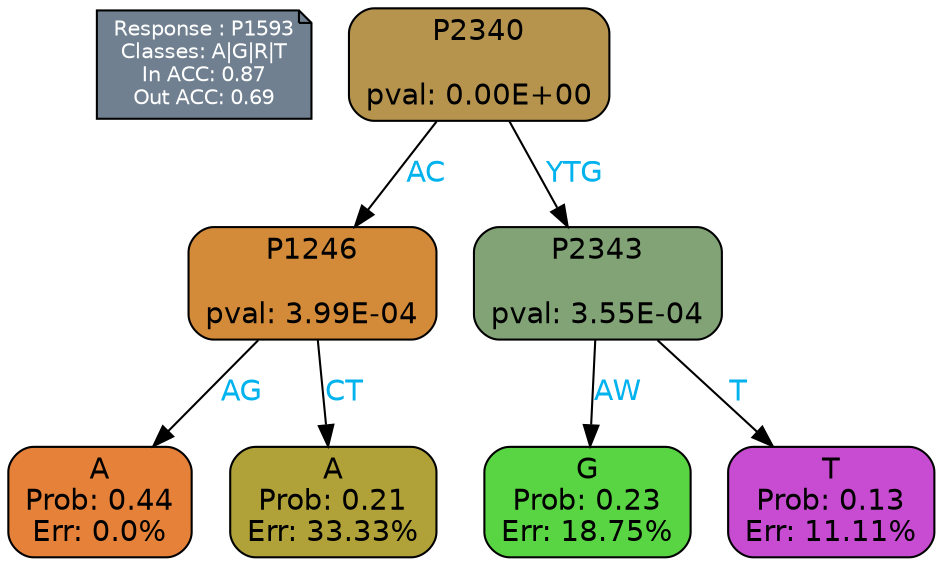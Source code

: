 digraph Tree {
node [shape=box, style="filled, rounded", color="black", fontname=helvetica] ;
graph [ranksep=equally, splines=polylines, bgcolor=transparent, dpi=600] ;
edge [fontname=helvetica] ;
LEGEND [label="Response : P1593
Classes: A|G|R|T
In ACC: 0.87
Out ACC: 0.69
",shape=note,align=left,style=filled,fillcolor="slategray",fontcolor="white",fontsize=10];1 [label="P2340

pval: 0.00E+00", fillcolor="#b6944e"] ;
2 [label="P1246

pval: 3.99E-04", fillcolor="#d38b39"] ;
3 [label="A
Prob: 0.44
Err: 0.0%", fillcolor="#e58139"] ;
4 [label="A
Prob: 0.21
Err: 33.33%", fillcolor="#b0a239"] ;
5 [label="P2343

pval: 3.55E-04", fillcolor="#81a376"] ;
6 [label="G
Prob: 0.23
Err: 18.75%", fillcolor="#59d443"] ;
7 [label="T
Prob: 0.13
Err: 11.11%", fillcolor="#c74cd1"] ;
1 -> 2 [label="AC",fontcolor=deepskyblue2] ;
1 -> 5 [label="YTG",fontcolor=deepskyblue2] ;
2 -> 3 [label="AG",fontcolor=deepskyblue2] ;
2 -> 4 [label="CT",fontcolor=deepskyblue2] ;
5 -> 6 [label="AW",fontcolor=deepskyblue2] ;
5 -> 7 [label="T",fontcolor=deepskyblue2] ;
{rank = same; 3;4;6;7;}{rank = same; LEGEND;1;}}